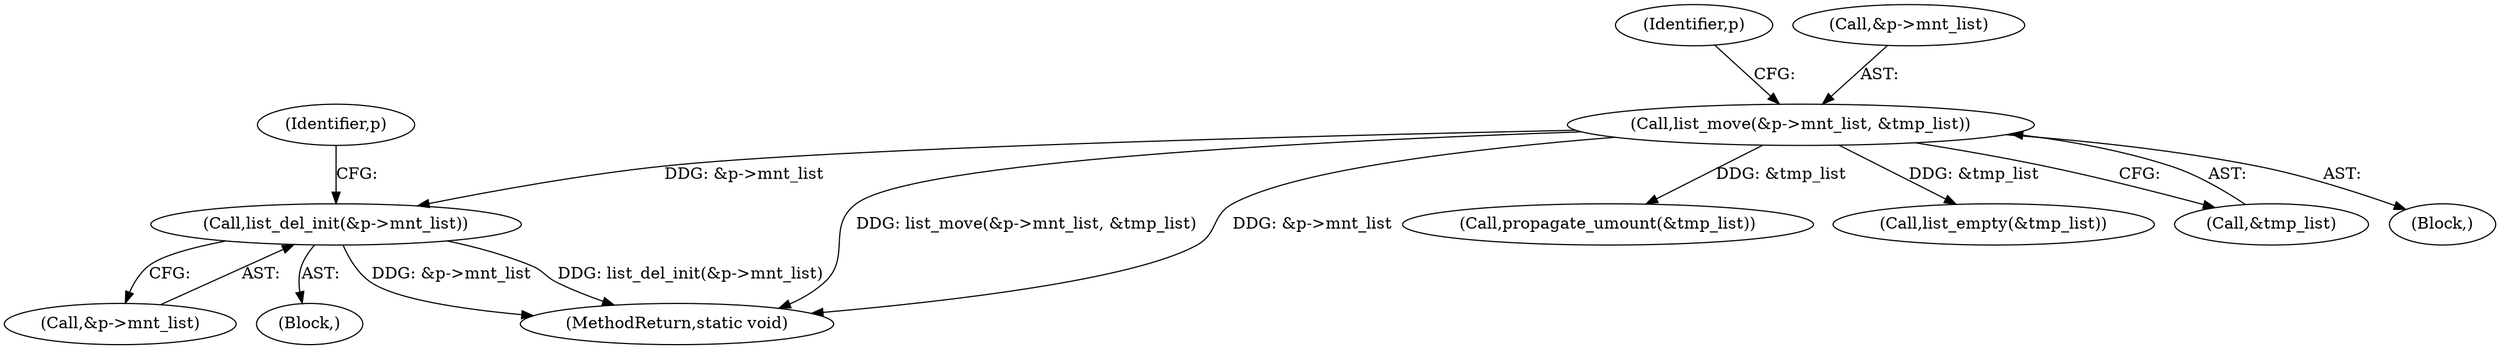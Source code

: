 digraph "0_linux_e0c9c0afd2fc958ffa34b697972721d81df8a56f_0@pointer" {
"1000167" [label="(Call,list_del_init(&p->mnt_list))"];
"1000135" [label="(Call,list_move(&p->mnt_list, &tmp_list))"];
"1000168" [label="(Call,&p->mnt_list)"];
"1000135" [label="(Call,list_move(&p->mnt_list, &tmp_list))"];
"1000174" [label="(Identifier,p)"];
"1000123" [label="(Identifier,p)"];
"1000160" [label="(Block,)"];
"1000245" [label="(MethodReturn,static void)"];
"1000136" [label="(Call,&p->mnt_list)"];
"1000167" [label="(Call,list_del_init(&p->mnt_list))"];
"1000152" [label="(Call,propagate_umount(&tmp_list))"];
"1000157" [label="(Call,list_empty(&tmp_list))"];
"1000140" [label="(Call,&tmp_list)"];
"1000127" [label="(Block,)"];
"1000167" -> "1000160"  [label="AST: "];
"1000167" -> "1000168"  [label="CFG: "];
"1000168" -> "1000167"  [label="AST: "];
"1000174" -> "1000167"  [label="CFG: "];
"1000167" -> "1000245"  [label="DDG: &p->mnt_list"];
"1000167" -> "1000245"  [label="DDG: list_del_init(&p->mnt_list)"];
"1000135" -> "1000167"  [label="DDG: &p->mnt_list"];
"1000135" -> "1000127"  [label="AST: "];
"1000135" -> "1000140"  [label="CFG: "];
"1000136" -> "1000135"  [label="AST: "];
"1000140" -> "1000135"  [label="AST: "];
"1000123" -> "1000135"  [label="CFG: "];
"1000135" -> "1000245"  [label="DDG: list_move(&p->mnt_list, &tmp_list)"];
"1000135" -> "1000245"  [label="DDG: &p->mnt_list"];
"1000135" -> "1000152"  [label="DDG: &tmp_list"];
"1000135" -> "1000157"  [label="DDG: &tmp_list"];
}

